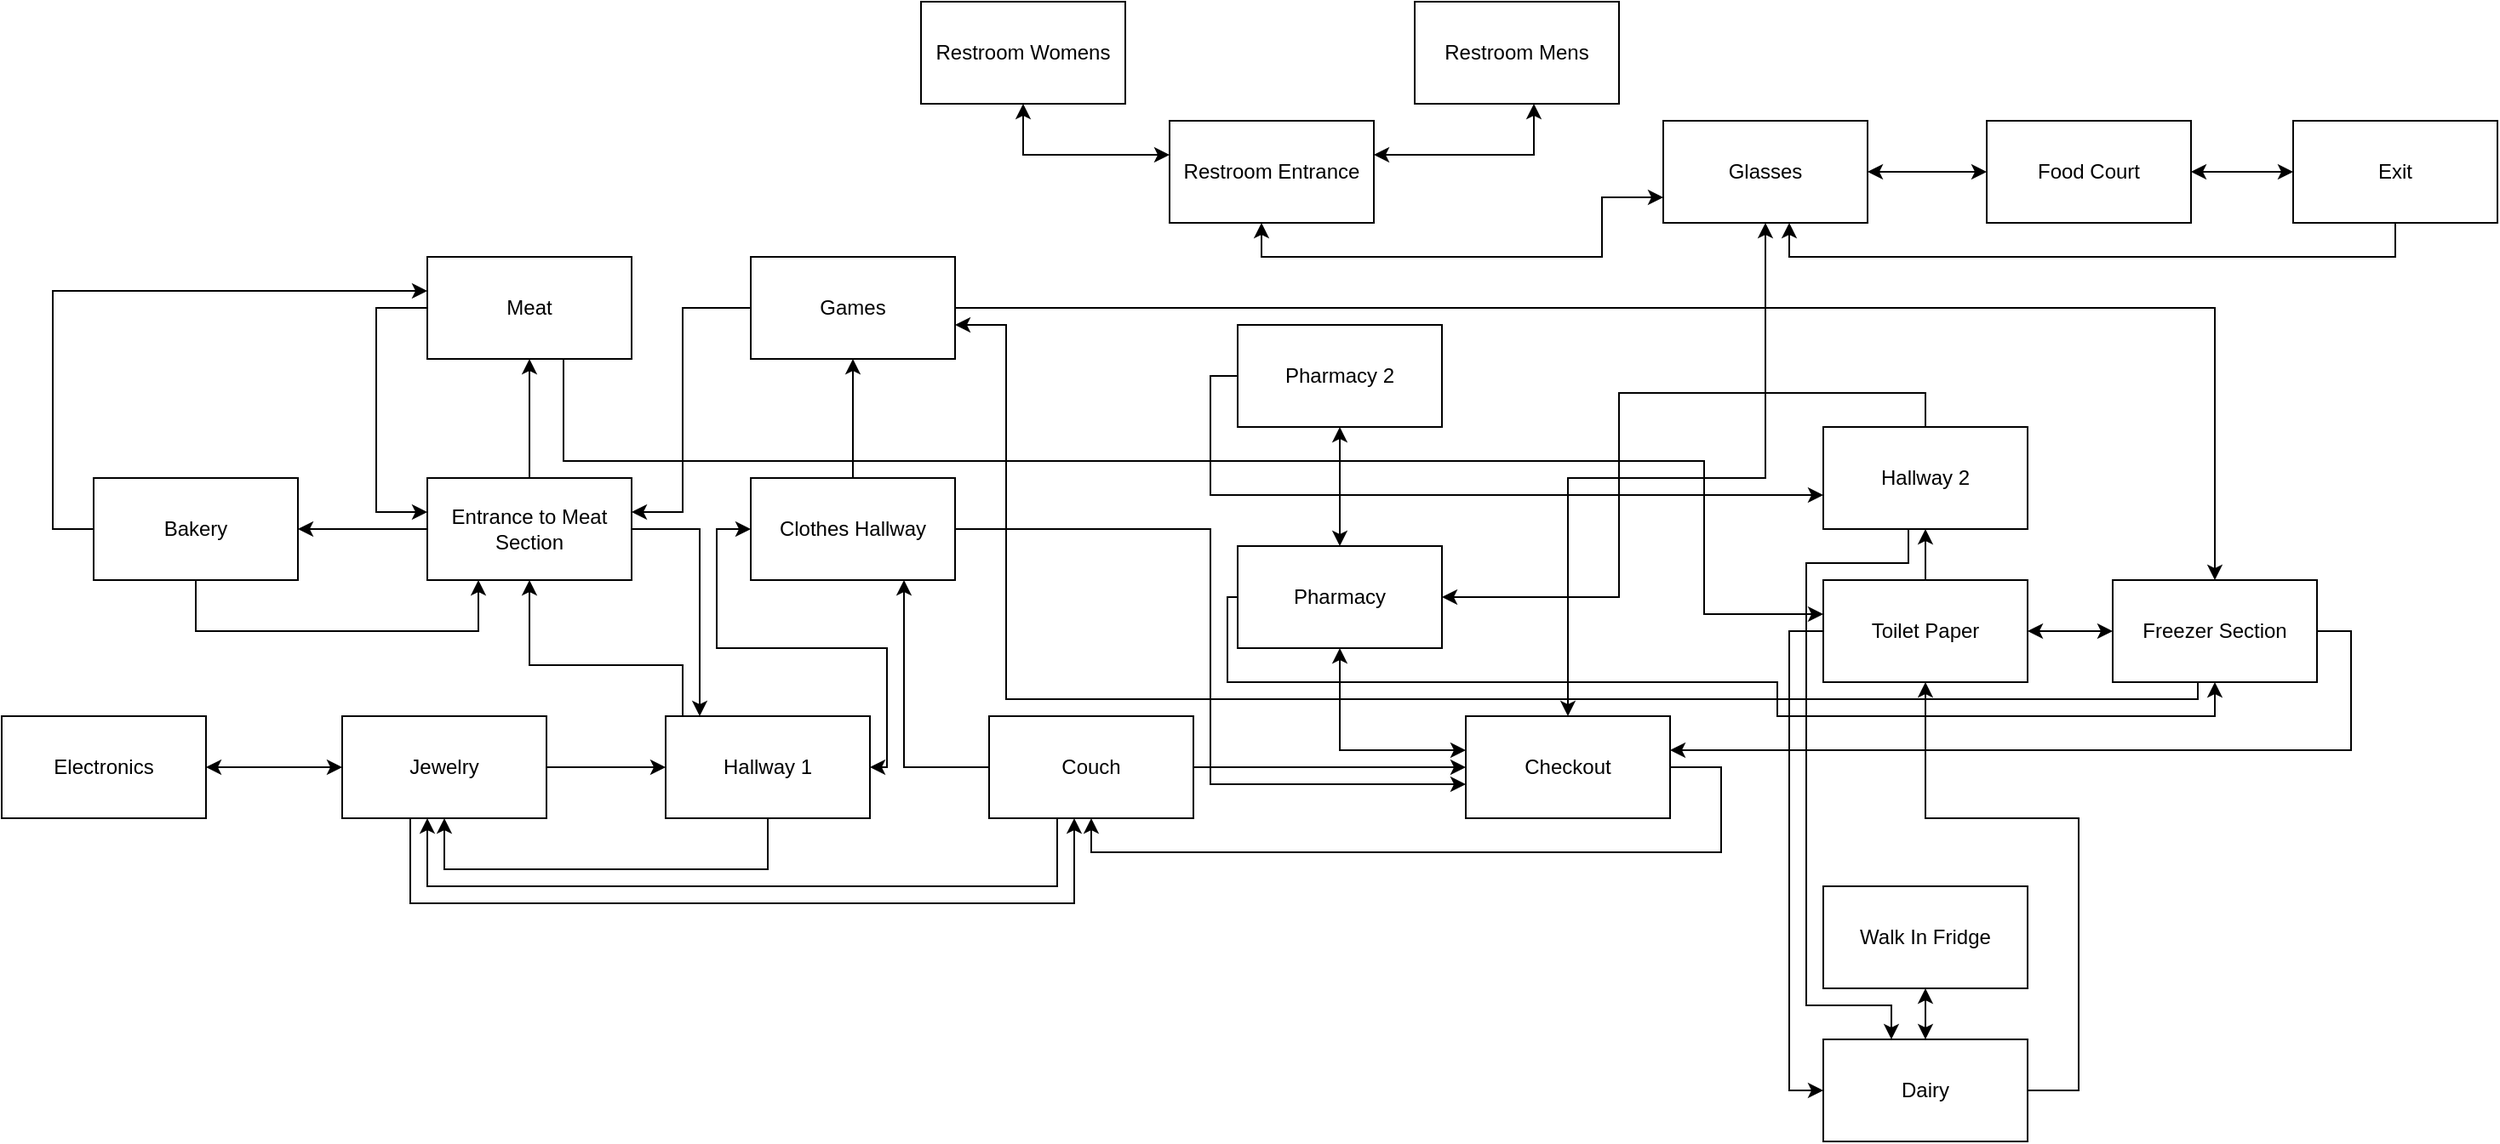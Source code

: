 <mxfile version="14.1.8" type="device"><diagram id="SVizjwu3zamiHl7EH8Ig" name="Page-1"><mxGraphModel dx="1422" dy="833" grid="1" gridSize="10" guides="1" tooltips="1" connect="1" arrows="1" fold="1" page="1" pageScale="1" pageWidth="827" pageHeight="1169" math="0" shadow="0"><root><mxCell id="0"/><mxCell id="1" parent="0"/><mxCell id="qOMJNBnPbXfByfTfFSW_-3" style="edgeStyle=orthogonalEdgeStyle;rounded=0;orthogonalLoop=1;jettySize=auto;html=1;startArrow=classic;startFill=1;" parent="1" source="qOMJNBnPbXfByfTfFSW_-1" target="qOMJNBnPbXfByfTfFSW_-2" edge="1"><mxGeometry relative="1" as="geometry"/></mxCell><mxCell id="qOMJNBnPbXfByfTfFSW_-1" value="Electronics" style="rounded=0;whiteSpace=wrap;html=1;" parent="1" vertex="1"><mxGeometry x="240" y="500" width="120" height="60" as="geometry"/></mxCell><mxCell id="qOMJNBnPbXfByfTfFSW_-5" style="edgeStyle=orthogonalEdgeStyle;rounded=0;orthogonalLoop=1;jettySize=auto;html=1;entryX=0;entryY=0.5;entryDx=0;entryDy=0;startArrow=none;startFill=0;" parent="1" source="qOMJNBnPbXfByfTfFSW_-2" target="qOMJNBnPbXfByfTfFSW_-4" edge="1"><mxGeometry relative="1" as="geometry"/></mxCell><mxCell id="qOMJNBnPbXfByfTfFSW_-32" style="edgeStyle=orthogonalEdgeStyle;rounded=0;orthogonalLoop=1;jettySize=auto;html=1;startArrow=none;startFill=0;" parent="1" source="qOMJNBnPbXfByfTfFSW_-2" target="qOMJNBnPbXfByfTfFSW_-7" edge="1"><mxGeometry relative="1" as="geometry"><Array as="points"><mxPoint x="480" y="610"/><mxPoint x="870" y="610"/></Array></mxGeometry></mxCell><mxCell id="qOMJNBnPbXfByfTfFSW_-2" value="Jewelry" style="rounded=0;whiteSpace=wrap;html=1;" parent="1" vertex="1"><mxGeometry x="440" y="500" width="120" height="60" as="geometry"/></mxCell><mxCell id="qOMJNBnPbXfByfTfFSW_-31" style="edgeStyle=orthogonalEdgeStyle;rounded=0;orthogonalLoop=1;jettySize=auto;html=1;startArrow=none;startFill=0;" parent="1" source="qOMJNBnPbXfByfTfFSW_-4" target="qOMJNBnPbXfByfTfFSW_-2" edge="1"><mxGeometry relative="1" as="geometry"><Array as="points"><mxPoint x="690" y="590"/><mxPoint x="500" y="590"/></Array></mxGeometry></mxCell><mxCell id="qOMJNBnPbXfByfTfFSW_-35" style="edgeStyle=orthogonalEdgeStyle;rounded=0;orthogonalLoop=1;jettySize=auto;html=1;startArrow=classic;startFill=1;" parent="1" source="qOMJNBnPbXfByfTfFSW_-4" target="qOMJNBnPbXfByfTfFSW_-34" edge="1"><mxGeometry relative="1" as="geometry"><Array as="points"><mxPoint x="760" y="530"/><mxPoint x="760" y="460"/><mxPoint x="660" y="460"/><mxPoint x="660" y="390"/></Array></mxGeometry></mxCell><mxCell id="qOMJNBnPbXfByfTfFSW_-58" style="edgeStyle=orthogonalEdgeStyle;rounded=0;orthogonalLoop=1;jettySize=auto;html=1;startArrow=none;startFill=0;" parent="1" source="qOMJNBnPbXfByfTfFSW_-4" target="qOMJNBnPbXfByfTfFSW_-57" edge="1"><mxGeometry relative="1" as="geometry"><Array as="points"><mxPoint x="640" y="470"/><mxPoint x="550" y="470"/></Array></mxGeometry></mxCell><mxCell id="qOMJNBnPbXfByfTfFSW_-4" value="Hallway 1" style="rounded=0;whiteSpace=wrap;html=1;" parent="1" vertex="1"><mxGeometry x="630" y="500" width="120" height="60" as="geometry"/></mxCell><mxCell id="qOMJNBnPbXfByfTfFSW_-10" style="edgeStyle=orthogonalEdgeStyle;rounded=0;orthogonalLoop=1;jettySize=auto;html=1;startArrow=none;startFill=0;" parent="1" source="qOMJNBnPbXfByfTfFSW_-7" target="qOMJNBnPbXfByfTfFSW_-9" edge="1"><mxGeometry relative="1" as="geometry"/></mxCell><mxCell id="qOMJNBnPbXfByfTfFSW_-33" style="edgeStyle=orthogonalEdgeStyle;rounded=0;orthogonalLoop=1;jettySize=auto;html=1;startArrow=none;startFill=0;" parent="1" source="qOMJNBnPbXfByfTfFSW_-7" target="qOMJNBnPbXfByfTfFSW_-2" edge="1"><mxGeometry relative="1" as="geometry"><Array as="points"><mxPoint x="860" y="600"/><mxPoint x="490" y="600"/></Array></mxGeometry></mxCell><mxCell id="qOMJNBnPbXfByfTfFSW_-74" style="edgeStyle=orthogonalEdgeStyle;rounded=0;orthogonalLoop=1;jettySize=auto;html=1;startArrow=none;startFill=0;endArrow=classic;endFill=1;" parent="1" source="qOMJNBnPbXfByfTfFSW_-7" target="qOMJNBnPbXfByfTfFSW_-34" edge="1"><mxGeometry relative="1" as="geometry"><Array as="points"><mxPoint x="770" y="530"/></Array></mxGeometry></mxCell><mxCell id="qOMJNBnPbXfByfTfFSW_-7" value="Couch" style="rounded=0;whiteSpace=wrap;html=1;" parent="1" vertex="1"><mxGeometry x="820" y="500" width="120" height="60" as="geometry"/></mxCell><mxCell id="qOMJNBnPbXfByfTfFSW_-13" style="edgeStyle=orthogonalEdgeStyle;rounded=0;orthogonalLoop=1;jettySize=auto;html=1;startArrow=classic;startFill=1;" parent="1" source="qOMJNBnPbXfByfTfFSW_-9" target="qOMJNBnPbXfByfTfFSW_-11" edge="1"><mxGeometry relative="1" as="geometry"><Array as="points"><mxPoint x="1160" y="360"/><mxPoint x="1276" y="360"/></Array></mxGeometry></mxCell><mxCell id="qOMJNBnPbXfByfTfFSW_-23" style="edgeStyle=orthogonalEdgeStyle;rounded=0;orthogonalLoop=1;jettySize=auto;html=1;entryX=0.5;entryY=1;entryDx=0;entryDy=0;startArrow=none;startFill=0;" parent="1" source="qOMJNBnPbXfByfTfFSW_-9" target="qOMJNBnPbXfByfTfFSW_-7" edge="1"><mxGeometry relative="1" as="geometry"><Array as="points"><mxPoint x="1250" y="530"/><mxPoint x="1250" y="580"/><mxPoint x="880" y="580"/></Array></mxGeometry></mxCell><mxCell id="qOMJNBnPbXfByfTfFSW_-29" style="edgeStyle=orthogonalEdgeStyle;rounded=0;orthogonalLoop=1;jettySize=auto;html=1;startArrow=classic;startFill=1;" parent="1" source="qOMJNBnPbXfByfTfFSW_-9" target="qOMJNBnPbXfByfTfFSW_-25" edge="1"><mxGeometry relative="1" as="geometry"><Array as="points"><mxPoint x="1026" y="520"/></Array></mxGeometry></mxCell><mxCell id="qOMJNBnPbXfByfTfFSW_-9" value="Checkout&lt;br&gt;" style="rounded=0;whiteSpace=wrap;html=1;" parent="1" vertex="1"><mxGeometry x="1100" y="500" width="120" height="60" as="geometry"/></mxCell><mxCell id="qOMJNBnPbXfByfTfFSW_-20" style="edgeStyle=orthogonalEdgeStyle;rounded=0;orthogonalLoop=1;jettySize=auto;html=1;startArrow=classic;startFill=1;" parent="1" source="qOMJNBnPbXfByfTfFSW_-11" target="qOMJNBnPbXfByfTfFSW_-19" edge="1"><mxGeometry relative="1" as="geometry"/></mxCell><mxCell id="qOMJNBnPbXfByfTfFSW_-11" value="Glasses" style="rounded=0;whiteSpace=wrap;html=1;" parent="1" vertex="1"><mxGeometry x="1216" y="150" width="120" height="60" as="geometry"/></mxCell><mxCell id="qOMJNBnPbXfByfTfFSW_-55" style="edgeStyle=orthogonalEdgeStyle;rounded=0;orthogonalLoop=1;jettySize=auto;html=1;startArrow=classic;startFill=1;" parent="1" source="qOMJNBnPbXfByfTfFSW_-12" target="qOMJNBnPbXfByfTfFSW_-54" edge="1"><mxGeometry relative="1" as="geometry"><Array as="points"><mxPoint x="840" y="170"/></Array></mxGeometry></mxCell><mxCell id="qOMJNBnPbXfByfTfFSW_-56" style="edgeStyle=orthogonalEdgeStyle;rounded=0;orthogonalLoop=1;jettySize=auto;html=1;startArrow=classic;startFill=1;" parent="1" source="qOMJNBnPbXfByfTfFSW_-12" target="qOMJNBnPbXfByfTfFSW_-53" edge="1"><mxGeometry relative="1" as="geometry"><Array as="points"><mxPoint x="1140" y="170"/></Array></mxGeometry></mxCell><mxCell id="qOMJNBnPbXfByfTfFSW_-71" style="edgeStyle=orthogonalEdgeStyle;rounded=0;orthogonalLoop=1;jettySize=auto;html=1;entryX=0;entryY=0.75;entryDx=0;entryDy=0;startArrow=classic;startFill=1;endArrow=classic;endFill=1;" parent="1" source="qOMJNBnPbXfByfTfFSW_-12" target="qOMJNBnPbXfByfTfFSW_-11" edge="1"><mxGeometry relative="1" as="geometry"><Array as="points"><mxPoint x="980" y="230"/><mxPoint x="1180" y="230"/><mxPoint x="1180" y="195"/></Array></mxGeometry></mxCell><mxCell id="qOMJNBnPbXfByfTfFSW_-12" value="Restroom Entrance" style="rounded=0;whiteSpace=wrap;html=1;" parent="1" vertex="1"><mxGeometry x="926" y="150" width="120" height="60" as="geometry"/></mxCell><mxCell id="qOMJNBnPbXfByfTfFSW_-22" style="edgeStyle=orthogonalEdgeStyle;rounded=0;orthogonalLoop=1;jettySize=auto;html=1;startArrow=classic;startFill=1;" parent="1" source="qOMJNBnPbXfByfTfFSW_-19" target="qOMJNBnPbXfByfTfFSW_-21" edge="1"><mxGeometry relative="1" as="geometry"/></mxCell><mxCell id="qOMJNBnPbXfByfTfFSW_-19" value="Food Court" style="rounded=0;whiteSpace=wrap;html=1;" parent="1" vertex="1"><mxGeometry x="1406" y="150" width="120" height="60" as="geometry"/></mxCell><mxCell id="qOMJNBnPbXfByfTfFSW_-72" style="edgeStyle=orthogonalEdgeStyle;rounded=0;orthogonalLoop=1;jettySize=auto;html=1;startArrow=none;startFill=0;endArrow=classic;endFill=1;" parent="1" source="qOMJNBnPbXfByfTfFSW_-21" target="qOMJNBnPbXfByfTfFSW_-11" edge="1"><mxGeometry relative="1" as="geometry"><Array as="points"><mxPoint x="1646" y="230"/><mxPoint x="1290" y="230"/></Array></mxGeometry></mxCell><mxCell id="qOMJNBnPbXfByfTfFSW_-21" value="Exit" style="rounded=0;whiteSpace=wrap;html=1;" parent="1" vertex="1"><mxGeometry x="1586" y="150" width="120" height="60" as="geometry"/></mxCell><mxCell id="qOMJNBnPbXfByfTfFSW_-30" style="edgeStyle=orthogonalEdgeStyle;rounded=0;orthogonalLoop=1;jettySize=auto;html=1;startArrow=classic;startFill=1;" parent="1" source="qOMJNBnPbXfByfTfFSW_-25" target="qOMJNBnPbXfByfTfFSW_-26" edge="1"><mxGeometry relative="1" as="geometry"/></mxCell><mxCell id="qOMJNBnPbXfByfTfFSW_-47" style="edgeStyle=orthogonalEdgeStyle;rounded=0;orthogonalLoop=1;jettySize=auto;html=1;startArrow=none;startFill=0;" parent="1" source="qOMJNBnPbXfByfTfFSW_-25" target="qOMJNBnPbXfByfTfFSW_-39" edge="1"><mxGeometry relative="1" as="geometry"><Array as="points"><mxPoint x="960" y="430"/><mxPoint x="960" y="480"/><mxPoint x="1283" y="480"/><mxPoint x="1283" y="500"/><mxPoint x="1540" y="500"/></Array></mxGeometry></mxCell><mxCell id="qOMJNBnPbXfByfTfFSW_-25" value="Pharmacy" style="rounded=0;whiteSpace=wrap;html=1;" parent="1" vertex="1"><mxGeometry x="966" y="400" width="120" height="60" as="geometry"/></mxCell><mxCell id="qOMJNBnPbXfByfTfFSW_-73" style="edgeStyle=orthogonalEdgeStyle;rounded=0;orthogonalLoop=1;jettySize=auto;html=1;startArrow=none;startFill=0;endArrow=classic;endFill=1;" parent="1" source="qOMJNBnPbXfByfTfFSW_-26" target="qOMJNBnPbXfByfTfFSW_-44" edge="1"><mxGeometry relative="1" as="geometry"><Array as="points"><mxPoint x="950" y="300"/><mxPoint x="950" y="370"/></Array></mxGeometry></mxCell><mxCell id="qOMJNBnPbXfByfTfFSW_-26" value="Pharmacy 2" style="rounded=0;whiteSpace=wrap;html=1;" parent="1" vertex="1"><mxGeometry x="966" y="270" width="120" height="60" as="geometry"/></mxCell><mxCell id="qOMJNBnPbXfByfTfFSW_-36" style="edgeStyle=orthogonalEdgeStyle;rounded=0;orthogonalLoop=1;jettySize=auto;html=1;startArrow=none;startFill=0;" parent="1" source="qOMJNBnPbXfByfTfFSW_-34" target="qOMJNBnPbXfByfTfFSW_-9" edge="1"><mxGeometry relative="1" as="geometry"><Array as="points"><mxPoint x="950" y="390"/><mxPoint x="950" y="540"/></Array></mxGeometry></mxCell><mxCell id="qOMJNBnPbXfByfTfFSW_-38" style="edgeStyle=orthogonalEdgeStyle;rounded=0;orthogonalLoop=1;jettySize=auto;html=1;startArrow=none;startFill=0;" parent="1" source="qOMJNBnPbXfByfTfFSW_-34" target="qOMJNBnPbXfByfTfFSW_-37" edge="1"><mxGeometry relative="1" as="geometry"/></mxCell><mxCell id="qOMJNBnPbXfByfTfFSW_-34" value="Clothes Hallway" style="rounded=0;whiteSpace=wrap;html=1;" parent="1" vertex="1"><mxGeometry x="680" y="360" width="120" height="60" as="geometry"/></mxCell><mxCell id="qOMJNBnPbXfByfTfFSW_-40" style="edgeStyle=orthogonalEdgeStyle;rounded=0;orthogonalLoop=1;jettySize=auto;html=1;startArrow=none;startFill=0;" parent="1" source="qOMJNBnPbXfByfTfFSW_-37" target="qOMJNBnPbXfByfTfFSW_-39" edge="1"><mxGeometry relative="1" as="geometry"/></mxCell><mxCell id="qOMJNBnPbXfByfTfFSW_-69" style="edgeStyle=orthogonalEdgeStyle;rounded=0;orthogonalLoop=1;jettySize=auto;html=1;startArrow=none;startFill=0;" parent="1" source="qOMJNBnPbXfByfTfFSW_-37" target="qOMJNBnPbXfByfTfFSW_-57" edge="1"><mxGeometry relative="1" as="geometry"><Array as="points"><mxPoint x="640" y="260"/><mxPoint x="640" y="380"/></Array></mxGeometry></mxCell><mxCell id="qOMJNBnPbXfByfTfFSW_-37" value="Games" style="rounded=0;whiteSpace=wrap;html=1;" parent="1" vertex="1"><mxGeometry x="680" y="230" width="120" height="60" as="geometry"/></mxCell><mxCell id="qOMJNBnPbXfByfTfFSW_-41" style="edgeStyle=orthogonalEdgeStyle;rounded=0;orthogonalLoop=1;jettySize=auto;html=1;startArrow=none;startFill=0;" parent="1" source="qOMJNBnPbXfByfTfFSW_-39" target="qOMJNBnPbXfByfTfFSW_-9" edge="1"><mxGeometry relative="1" as="geometry"><Array as="points"><mxPoint x="1620" y="450"/><mxPoint x="1620" y="520"/></Array></mxGeometry></mxCell><mxCell id="qOMJNBnPbXfByfTfFSW_-43" style="edgeStyle=orthogonalEdgeStyle;rounded=0;orthogonalLoop=1;jettySize=auto;html=1;startArrow=classic;startFill=1;" parent="1" source="qOMJNBnPbXfByfTfFSW_-39" target="qOMJNBnPbXfByfTfFSW_-42" edge="1"><mxGeometry relative="1" as="geometry"/></mxCell><mxCell id="W2KsWeYacXVtt9QIsytX-1" style="edgeStyle=orthogonalEdgeStyle;rounded=0;orthogonalLoop=1;jettySize=auto;html=1;" edge="1" parent="1" source="qOMJNBnPbXfByfTfFSW_-39" target="qOMJNBnPbXfByfTfFSW_-37"><mxGeometry relative="1" as="geometry"><Array as="points"><mxPoint x="1530" y="490"/><mxPoint x="830" y="490"/><mxPoint x="830" y="270"/></Array></mxGeometry></mxCell><mxCell id="qOMJNBnPbXfByfTfFSW_-39" value="Freezer Section" style="rounded=0;whiteSpace=wrap;html=1;" parent="1" vertex="1"><mxGeometry x="1480" y="420" width="120" height="60" as="geometry"/></mxCell><mxCell id="qOMJNBnPbXfByfTfFSW_-45" style="edgeStyle=orthogonalEdgeStyle;rounded=0;orthogonalLoop=1;jettySize=auto;html=1;startArrow=none;startFill=0;" parent="1" source="qOMJNBnPbXfByfTfFSW_-42" target="qOMJNBnPbXfByfTfFSW_-44" edge="1"><mxGeometry relative="1" as="geometry"/></mxCell><mxCell id="qOMJNBnPbXfByfTfFSW_-49" style="edgeStyle=orthogonalEdgeStyle;rounded=0;orthogonalLoop=1;jettySize=auto;html=1;startArrow=none;startFill=0;" parent="1" source="qOMJNBnPbXfByfTfFSW_-42" target="qOMJNBnPbXfByfTfFSW_-48" edge="1"><mxGeometry relative="1" as="geometry"><Array as="points"><mxPoint x="1290" y="450"/><mxPoint x="1290" y="720"/></Array></mxGeometry></mxCell><mxCell id="qOMJNBnPbXfByfTfFSW_-42" value="Toilet Paper" style="rounded=0;whiteSpace=wrap;html=1;" parent="1" vertex="1"><mxGeometry x="1310" y="420" width="120" height="60" as="geometry"/></mxCell><mxCell id="qOMJNBnPbXfByfTfFSW_-46" style="edgeStyle=orthogonalEdgeStyle;rounded=0;orthogonalLoop=1;jettySize=auto;html=1;startArrow=none;startFill=0;" parent="1" source="qOMJNBnPbXfByfTfFSW_-44" target="qOMJNBnPbXfByfTfFSW_-25" edge="1"><mxGeometry relative="1" as="geometry"><Array as="points"><mxPoint x="1370" y="310"/><mxPoint x="1190" y="310"/><mxPoint x="1190" y="430"/></Array></mxGeometry></mxCell><mxCell id="qOMJNBnPbXfByfTfFSW_-70" style="edgeStyle=orthogonalEdgeStyle;rounded=0;orthogonalLoop=1;jettySize=auto;html=1;startArrow=none;startFill=0;" parent="1" source="qOMJNBnPbXfByfTfFSW_-44" target="qOMJNBnPbXfByfTfFSW_-48" edge="1"><mxGeometry relative="1" as="geometry"><Array as="points"><mxPoint x="1360" y="410"/><mxPoint x="1300" y="410"/><mxPoint x="1300" y="670"/><mxPoint x="1350" y="670"/></Array></mxGeometry></mxCell><mxCell id="qOMJNBnPbXfByfTfFSW_-44" value="Hallway 2" style="rounded=0;whiteSpace=wrap;html=1;" parent="1" vertex="1"><mxGeometry x="1310" y="330" width="120" height="60" as="geometry"/></mxCell><mxCell id="qOMJNBnPbXfByfTfFSW_-50" style="edgeStyle=orthogonalEdgeStyle;rounded=0;orthogonalLoop=1;jettySize=auto;html=1;startArrow=none;startFill=0;" parent="1" source="qOMJNBnPbXfByfTfFSW_-48" target="qOMJNBnPbXfByfTfFSW_-42" edge="1"><mxGeometry relative="1" as="geometry"><Array as="points"><mxPoint x="1460" y="720"/><mxPoint x="1460" y="560"/><mxPoint x="1370" y="560"/></Array></mxGeometry></mxCell><mxCell id="qOMJNBnPbXfByfTfFSW_-52" style="edgeStyle=orthogonalEdgeStyle;rounded=0;orthogonalLoop=1;jettySize=auto;html=1;startArrow=classic;startFill=1;" parent="1" source="qOMJNBnPbXfByfTfFSW_-48" target="qOMJNBnPbXfByfTfFSW_-51" edge="1"><mxGeometry relative="1" as="geometry"/></mxCell><mxCell id="qOMJNBnPbXfByfTfFSW_-48" value="Dairy" style="rounded=0;whiteSpace=wrap;html=1;" parent="1" vertex="1"><mxGeometry x="1310" y="690" width="120" height="60" as="geometry"/></mxCell><mxCell id="qOMJNBnPbXfByfTfFSW_-51" value="Walk In Fridge" style="rounded=0;whiteSpace=wrap;html=1;" parent="1" vertex="1"><mxGeometry x="1310" y="600" width="120" height="60" as="geometry"/></mxCell><mxCell id="qOMJNBnPbXfByfTfFSW_-53" value="Restroom Mens" style="rounded=0;whiteSpace=wrap;html=1;" parent="1" vertex="1"><mxGeometry x="1070" y="80" width="120" height="60" as="geometry"/></mxCell><mxCell id="qOMJNBnPbXfByfTfFSW_-54" value="Restroom Womens" style="rounded=0;whiteSpace=wrap;html=1;" parent="1" vertex="1"><mxGeometry x="780" y="80" width="120" height="60" as="geometry"/></mxCell><mxCell id="qOMJNBnPbXfByfTfFSW_-60" style="edgeStyle=orthogonalEdgeStyle;rounded=0;orthogonalLoop=1;jettySize=auto;html=1;startArrow=none;startFill=0;" parent="1" source="qOMJNBnPbXfByfTfFSW_-57" target="qOMJNBnPbXfByfTfFSW_-59" edge="1"><mxGeometry relative="1" as="geometry"><Array as="points"><mxPoint x="550" y="310"/><mxPoint x="550" y="310"/></Array></mxGeometry></mxCell><mxCell id="qOMJNBnPbXfByfTfFSW_-61" style="edgeStyle=orthogonalEdgeStyle;rounded=0;orthogonalLoop=1;jettySize=auto;html=1;startArrow=none;startFill=0;" parent="1" source="qOMJNBnPbXfByfTfFSW_-57" target="qOMJNBnPbXfByfTfFSW_-4" edge="1"><mxGeometry relative="1" as="geometry"><Array as="points"><mxPoint x="650" y="390"/></Array></mxGeometry></mxCell><mxCell id="qOMJNBnPbXfByfTfFSW_-64" style="edgeStyle=orthogonalEdgeStyle;rounded=0;orthogonalLoop=1;jettySize=auto;html=1;startArrow=none;startFill=0;" parent="1" source="qOMJNBnPbXfByfTfFSW_-57" target="qOMJNBnPbXfByfTfFSW_-63" edge="1"><mxGeometry relative="1" as="geometry"/></mxCell><mxCell id="qOMJNBnPbXfByfTfFSW_-57" value="Entrance to Meat Section" style="rounded=0;whiteSpace=wrap;html=1;" parent="1" vertex="1"><mxGeometry x="490" y="360" width="120" height="60" as="geometry"/></mxCell><mxCell id="qOMJNBnPbXfByfTfFSW_-62" style="edgeStyle=orthogonalEdgeStyle;rounded=0;orthogonalLoop=1;jettySize=auto;html=1;startArrow=none;startFill=0;" parent="1" source="qOMJNBnPbXfByfTfFSW_-59" target="qOMJNBnPbXfByfTfFSW_-57" edge="1"><mxGeometry relative="1" as="geometry"><Array as="points"><mxPoint x="460" y="260"/><mxPoint x="460" y="380"/></Array></mxGeometry></mxCell><mxCell id="qOMJNBnPbXfByfTfFSW_-67" style="edgeStyle=orthogonalEdgeStyle;rounded=0;orthogonalLoop=1;jettySize=auto;html=1;startArrow=none;startFill=0;" parent="1" source="qOMJNBnPbXfByfTfFSW_-59" target="qOMJNBnPbXfByfTfFSW_-42" edge="1"><mxGeometry relative="1" as="geometry"><Array as="points"><mxPoint x="570" y="350"/><mxPoint x="1240" y="350"/><mxPoint x="1240" y="440"/></Array></mxGeometry></mxCell><mxCell id="qOMJNBnPbXfByfTfFSW_-59" value="Meat" style="rounded=0;whiteSpace=wrap;html=1;" parent="1" vertex="1"><mxGeometry x="490" y="230" width="120" height="60" as="geometry"/></mxCell><mxCell id="qOMJNBnPbXfByfTfFSW_-65" style="edgeStyle=orthogonalEdgeStyle;rounded=0;orthogonalLoop=1;jettySize=auto;html=1;startArrow=none;startFill=0;" parent="1" source="qOMJNBnPbXfByfTfFSW_-63" target="qOMJNBnPbXfByfTfFSW_-57" edge="1"><mxGeometry relative="1" as="geometry"><Array as="points"><mxPoint x="354" y="450"/><mxPoint x="520" y="450"/></Array></mxGeometry></mxCell><mxCell id="qOMJNBnPbXfByfTfFSW_-66" style="edgeStyle=orthogonalEdgeStyle;rounded=0;orthogonalLoop=1;jettySize=auto;html=1;startArrow=none;startFill=0;" parent="1" source="qOMJNBnPbXfByfTfFSW_-63" target="qOMJNBnPbXfByfTfFSW_-59" edge="1"><mxGeometry relative="1" as="geometry"><Array as="points"><mxPoint x="270" y="390"/><mxPoint x="270" y="250"/></Array></mxGeometry></mxCell><mxCell id="qOMJNBnPbXfByfTfFSW_-63" value="Bakery" style="rounded=0;whiteSpace=wrap;html=1;" parent="1" vertex="1"><mxGeometry x="294" y="360" width="120" height="60" as="geometry"/></mxCell></root></mxGraphModel></diagram></mxfile>